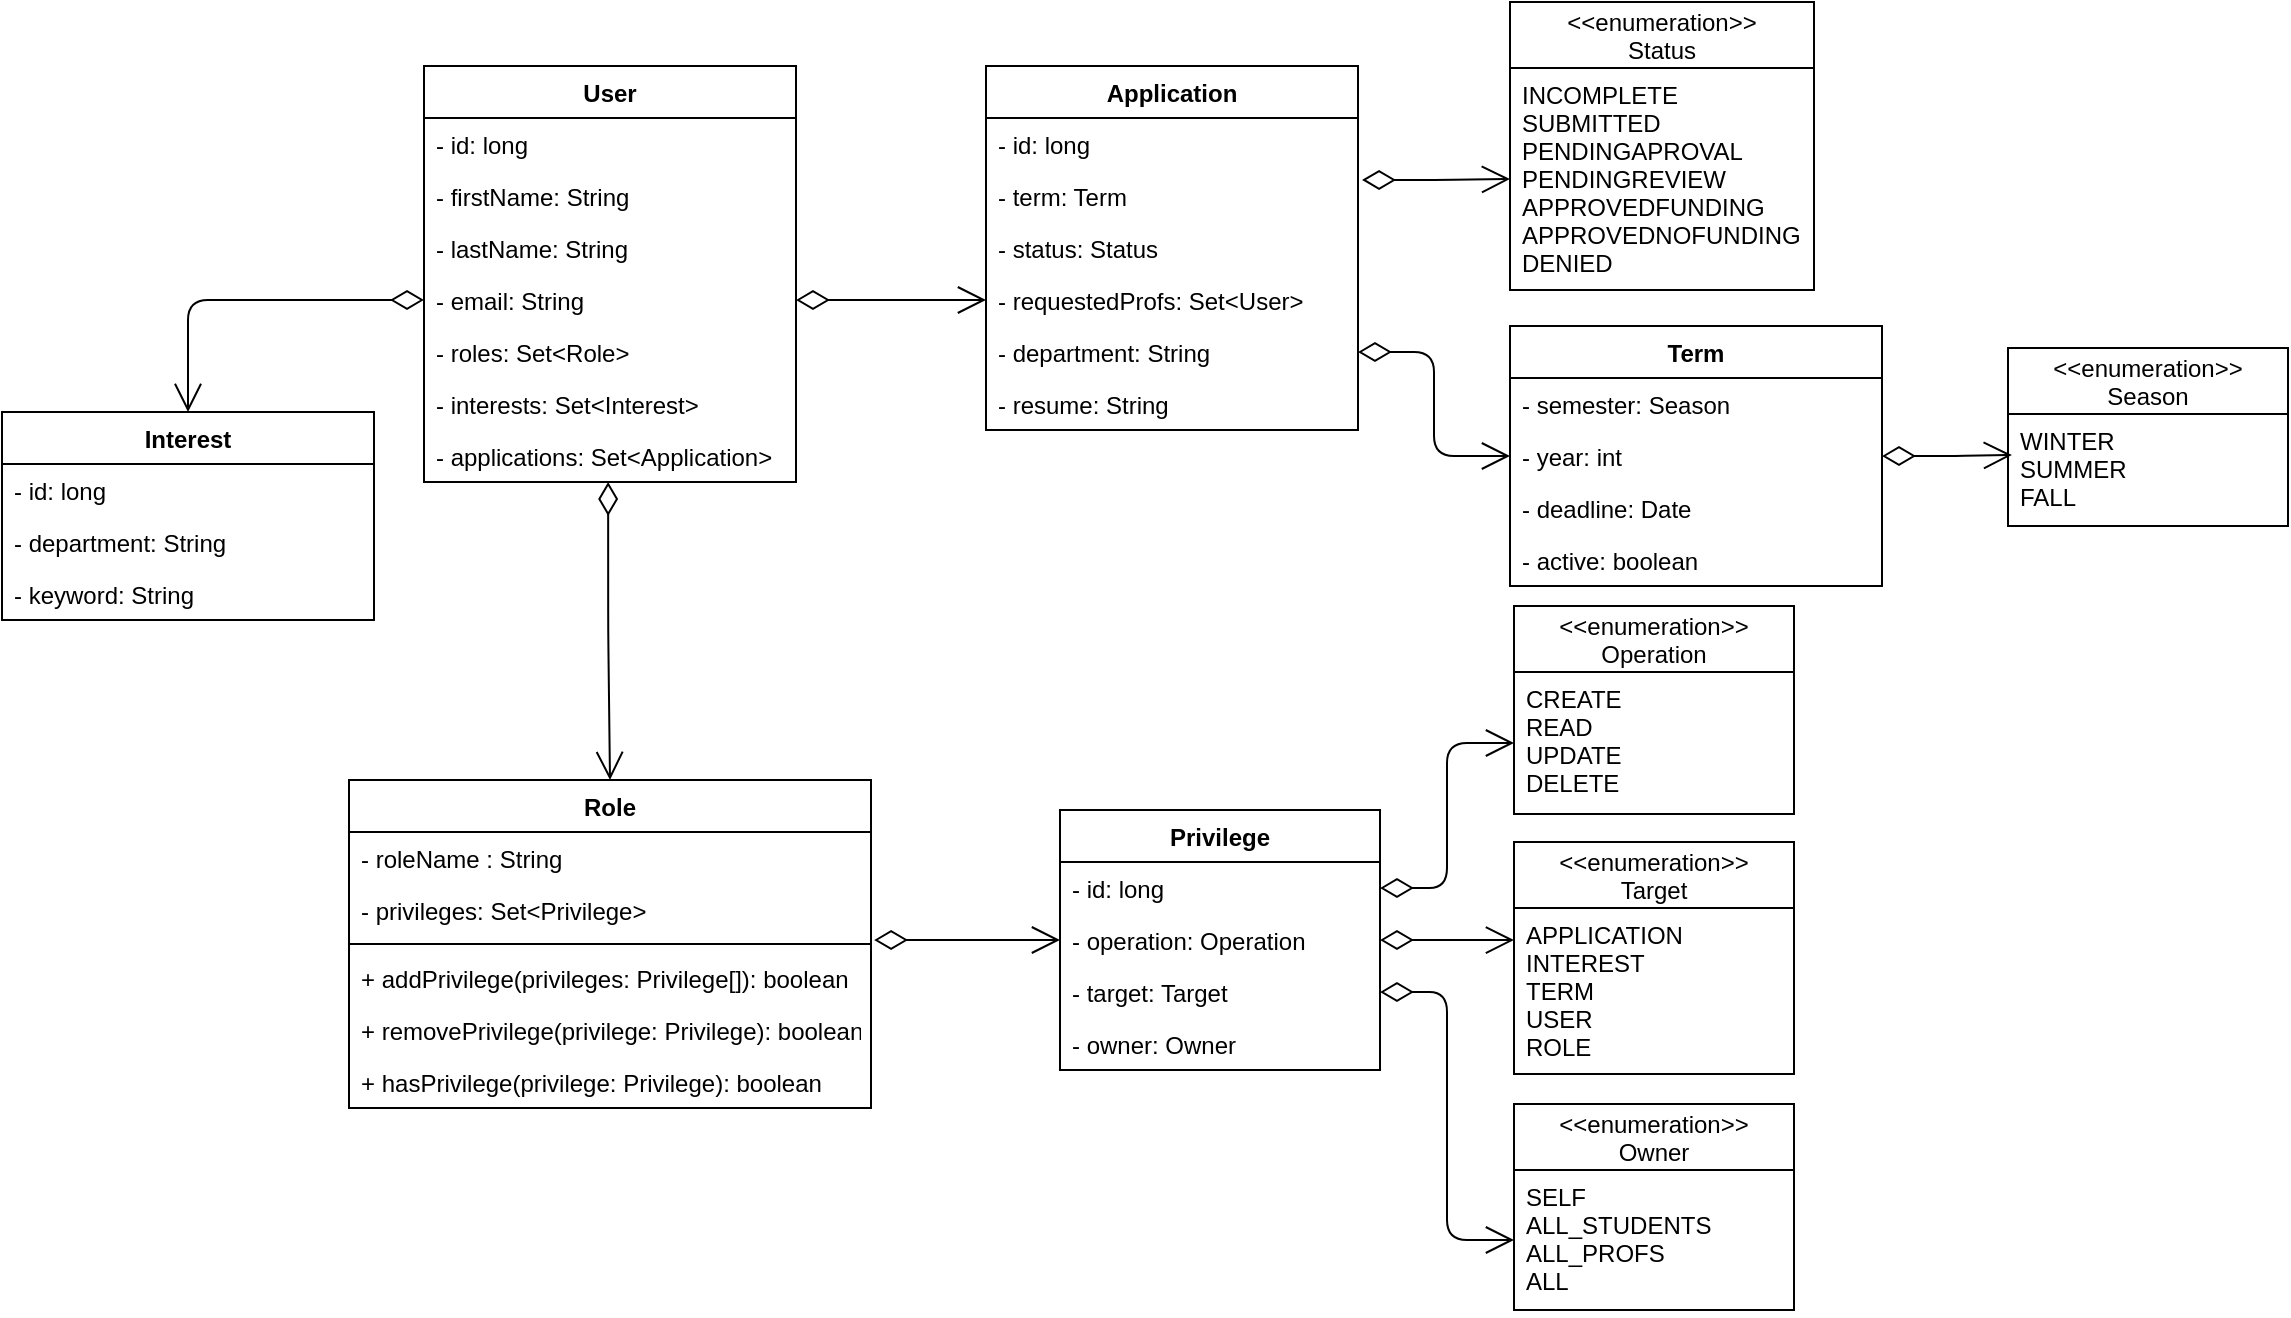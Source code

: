 <mxfile version="12.9.3" type="device" pages="2"><diagram id="MBpD_idgnaAEqLJyMRjQ" name="Class Diagram"><mxGraphModel dx="2096" dy="755" grid="0" gridSize="10" guides="1" tooltips="1" connect="1" arrows="1" fold="1" page="0" pageScale="1" pageWidth="850" pageHeight="1100" math="0" shadow="0"><root><mxCell id="0"/><mxCell id="1" parent="0"/><mxCell id="lL_iT5-xehMiv6dq4kNb-1" value="&lt;&lt;enumeration&gt;&gt;&#10;Operation" style="swimlane;fontStyle=0;childLayout=stackLayout;horizontal=1;startSize=33;fillColor=none;horizontalStack=0;resizeParent=1;resizeParentMax=0;resizeLast=0;collapsible=1;marginBottom=0;" parent="1" vertex="1"><mxGeometry x="188" y="337" width="140" height="104" as="geometry"/></mxCell><mxCell id="lL_iT5-xehMiv6dq4kNb-10" value="CREATE&#10;READ&#10;UPDATE&#10;DELETE" style="text;strokeColor=none;fillColor=none;align=left;verticalAlign=top;spacingLeft=4;spacingRight=4;overflow=hidden;rotatable=0;points=[[0,0.5],[1,0.5]];portConstraint=eastwest;" parent="lL_iT5-xehMiv6dq4kNb-1" vertex="1"><mxGeometry y="33" width="140" height="71" as="geometry"/></mxCell><mxCell id="lL_iT5-xehMiv6dq4kNb-6" value="Privilege" style="swimlane;fontStyle=1;align=center;verticalAlign=top;childLayout=stackLayout;horizontal=1;startSize=26;horizontalStack=0;resizeParent=1;resizeParentMax=0;resizeLast=0;collapsible=1;marginBottom=0;" parent="1" vertex="1"><mxGeometry x="-39" y="439" width="160" height="130" as="geometry"/></mxCell><mxCell id="lL_iT5-xehMiv6dq4kNb-2" value="- id: long" style="text;strokeColor=none;fillColor=none;align=left;verticalAlign=top;spacingLeft=4;spacingRight=4;overflow=hidden;rotatable=0;points=[[0,0.5],[1,0.5]];portConstraint=eastwest;" parent="lL_iT5-xehMiv6dq4kNb-6" vertex="1"><mxGeometry y="26" width="160" height="26" as="geometry"/></mxCell><mxCell id="lL_iT5-xehMiv6dq4kNb-3" value="- operation: Operation" style="text;strokeColor=none;fillColor=none;align=left;verticalAlign=top;spacingLeft=4;spacingRight=4;overflow=hidden;rotatable=0;points=[[0,0.5],[1,0.5]];portConstraint=eastwest;" parent="lL_iT5-xehMiv6dq4kNb-6" vertex="1"><mxGeometry y="52" width="160" height="26" as="geometry"/></mxCell><mxCell id="lL_iT5-xehMiv6dq4kNb-4" value="- target: Target" style="text;strokeColor=none;fillColor=none;align=left;verticalAlign=top;spacingLeft=4;spacingRight=4;overflow=hidden;rotatable=0;points=[[0,0.5],[1,0.5]];portConstraint=eastwest;" parent="lL_iT5-xehMiv6dq4kNb-6" vertex="1"><mxGeometry y="78" width="160" height="26" as="geometry"/></mxCell><mxCell id="lL_iT5-xehMiv6dq4kNb-5" value="- owner: Owner" style="text;strokeColor=none;fillColor=none;align=left;verticalAlign=top;spacingLeft=4;spacingRight=4;overflow=hidden;rotatable=0;points=[[0,0.5],[1,0.5]];portConstraint=eastwest;" parent="lL_iT5-xehMiv6dq4kNb-6" vertex="1"><mxGeometry y="104" width="160" height="26" as="geometry"/></mxCell><mxCell id="lL_iT5-xehMiv6dq4kNb-11" value="&lt;&lt;enumeration&gt;&gt;&#10;Target" style="swimlane;fontStyle=0;childLayout=stackLayout;horizontal=1;startSize=33;fillColor=none;horizontalStack=0;resizeParent=1;resizeParentMax=0;resizeLast=0;collapsible=1;marginBottom=0;" parent="1" vertex="1"><mxGeometry x="188" y="455" width="140" height="116" as="geometry"/></mxCell><mxCell id="lL_iT5-xehMiv6dq4kNb-12" value="APPLICATION&#10;INTEREST&#10;TERM&#10;USER&#10;ROLE" style="text;strokeColor=none;fillColor=none;align=left;verticalAlign=top;spacingLeft=4;spacingRight=4;overflow=hidden;rotatable=0;points=[[0,0.5],[1,0.5]];portConstraint=eastwest;" parent="lL_iT5-xehMiv6dq4kNb-11" vertex="1"><mxGeometry y="33" width="140" height="83" as="geometry"/></mxCell><mxCell id="lL_iT5-xehMiv6dq4kNb-13" value="&lt;&lt;enumeration&gt;&gt;&#10;Owner" style="swimlane;fontStyle=0;childLayout=stackLayout;horizontal=1;startSize=33;fillColor=none;horizontalStack=0;resizeParent=1;resizeParentMax=0;resizeLast=0;collapsible=1;marginBottom=0;" parent="1" vertex="1"><mxGeometry x="188" y="586" width="140" height="103" as="geometry"/></mxCell><mxCell id="lL_iT5-xehMiv6dq4kNb-14" value="SELF&#10;ALL_STUDENTS&#10;ALL_PROFS&#10;ALL" style="text;strokeColor=none;fillColor=none;align=left;verticalAlign=top;spacingLeft=4;spacingRight=4;overflow=hidden;rotatable=0;points=[[0,0.5],[1,0.5]];portConstraint=eastwest;" parent="lL_iT5-xehMiv6dq4kNb-13" vertex="1"><mxGeometry y="33" width="140" height="70" as="geometry"/></mxCell><mxCell id="lL_iT5-xehMiv6dq4kNb-16" value="Role" style="swimlane;fontStyle=1;align=center;verticalAlign=top;childLayout=stackLayout;horizontal=1;startSize=26;horizontalStack=0;resizeParent=1;resizeParentMax=0;resizeLast=0;collapsible=1;marginBottom=0;" parent="1" vertex="1"><mxGeometry x="-394.5" y="424" width="261" height="164" as="geometry"/></mxCell><mxCell id="lL_iT5-xehMiv6dq4kNb-17" value="- roleName : String" style="text;strokeColor=none;fillColor=none;align=left;verticalAlign=top;spacingLeft=4;spacingRight=4;overflow=hidden;rotatable=0;points=[[0,0.5],[1,0.5]];portConstraint=eastwest;" parent="lL_iT5-xehMiv6dq4kNb-16" vertex="1"><mxGeometry y="26" width="261" height="26" as="geometry"/></mxCell><mxCell id="lL_iT5-xehMiv6dq4kNb-18" value="- privileges: Set&lt;Privilege&gt;" style="text;strokeColor=none;fillColor=none;align=left;verticalAlign=top;spacingLeft=4;spacingRight=4;overflow=hidden;rotatable=0;points=[[0,0.5],[1,0.5]];portConstraint=eastwest;" parent="lL_iT5-xehMiv6dq4kNb-16" vertex="1"><mxGeometry y="52" width="261" height="26" as="geometry"/></mxCell><mxCell id="lL_iT5-xehMiv6dq4kNb-22" value="" style="line;strokeWidth=1;fillColor=none;align=left;verticalAlign=middle;spacingTop=-1;spacingLeft=3;spacingRight=3;rotatable=0;labelPosition=right;points=[];portConstraint=eastwest;" parent="lL_iT5-xehMiv6dq4kNb-16" vertex="1"><mxGeometry y="78" width="261" height="8" as="geometry"/></mxCell><mxCell id="lL_iT5-xehMiv6dq4kNb-23" value="+ addPrivilege(privileges: Privilege[]): boolean" style="text;strokeColor=none;fillColor=none;align=left;verticalAlign=top;spacingLeft=4;spacingRight=4;overflow=hidden;rotatable=0;points=[[0,0.5],[1,0.5]];portConstraint=eastwest;" parent="lL_iT5-xehMiv6dq4kNb-16" vertex="1"><mxGeometry y="86" width="261" height="26" as="geometry"/></mxCell><mxCell id="lL_iT5-xehMiv6dq4kNb-24" value="+ removePrivilege(privilege: Privilege): boolean" style="text;strokeColor=none;fillColor=none;align=left;verticalAlign=top;spacingLeft=4;spacingRight=4;overflow=hidden;rotatable=0;points=[[0,0.5],[1,0.5]];portConstraint=eastwest;" parent="lL_iT5-xehMiv6dq4kNb-16" vertex="1"><mxGeometry y="112" width="261" height="26" as="geometry"/></mxCell><mxCell id="lL_iT5-xehMiv6dq4kNb-25" value="+ hasPrivilege(privilege: Privilege): boolean" style="text;strokeColor=none;fillColor=none;align=left;verticalAlign=top;spacingLeft=4;spacingRight=4;overflow=hidden;rotatable=0;points=[[0,0.5],[1,0.5]];portConstraint=eastwest;" parent="lL_iT5-xehMiv6dq4kNb-16" vertex="1"><mxGeometry y="138" width="261" height="26" as="geometry"/></mxCell><mxCell id="lL_iT5-xehMiv6dq4kNb-43" value="Interest" style="swimlane;fontStyle=1;align=center;verticalAlign=top;childLayout=stackLayout;horizontal=1;startSize=26;horizontalStack=0;resizeParent=1;resizeParentMax=0;resizeLast=0;collapsible=1;marginBottom=0;" parent="1" vertex="1"><mxGeometry x="-568" y="240" width="186" height="104" as="geometry"/></mxCell><mxCell id="lL_iT5-xehMiv6dq4kNb-44" value="- id: long" style="text;strokeColor=none;fillColor=none;align=left;verticalAlign=top;spacingLeft=4;spacingRight=4;overflow=hidden;rotatable=0;points=[[0,0.5],[1,0.5]];portConstraint=eastwest;" parent="lL_iT5-xehMiv6dq4kNb-43" vertex="1"><mxGeometry y="26" width="186" height="26" as="geometry"/></mxCell><mxCell id="lL_iT5-xehMiv6dq4kNb-45" value="- department: String" style="text;strokeColor=none;fillColor=none;align=left;verticalAlign=top;spacingLeft=4;spacingRight=4;overflow=hidden;rotatable=0;points=[[0,0.5],[1,0.5]];portConstraint=eastwest;" parent="lL_iT5-xehMiv6dq4kNb-43" vertex="1"><mxGeometry y="52" width="186" height="26" as="geometry"/></mxCell><mxCell id="lL_iT5-xehMiv6dq4kNb-47" value="- keyword: String" style="text;strokeColor=none;fillColor=none;align=left;verticalAlign=top;spacingLeft=4;spacingRight=4;overflow=hidden;rotatable=0;points=[[0,0.5],[1,0.5]];portConstraint=eastwest;" parent="lL_iT5-xehMiv6dq4kNb-43" vertex="1"><mxGeometry y="78" width="186" height="26" as="geometry"/></mxCell><mxCell id="lL_iT5-xehMiv6dq4kNb-79" value="" style="endArrow=open;html=1;endSize=12;startArrow=diamondThin;startSize=14;startFill=0;edgeStyle=orthogonalEdgeStyle;align=left;verticalAlign=bottom;exitX=1;exitY=0.5;exitDx=0;exitDy=0;entryX=0;entryY=0.5;entryDx=0;entryDy=0;" parent="1" source="lL_iT5-xehMiv6dq4kNb-73" target="lL_iT5-xehMiv6dq4kNb-55" edge="1"><mxGeometry x="-1" y="3" relative="1" as="geometry"><mxPoint x="110" y="236" as="sourcePoint"/><mxPoint x="490" y="1" as="targetPoint"/></mxGeometry></mxCell><mxCell id="lL_iT5-xehMiv6dq4kNb-80" value="" style="endArrow=open;html=1;endSize=12;startArrow=diamondThin;startSize=14;startFill=0;edgeStyle=orthogonalEdgeStyle;align=left;verticalAlign=bottom;exitX=0;exitY=0.5;exitDx=0;exitDy=0;entryX=0.5;entryY=0;entryDx=0;entryDy=0;" parent="1" source="lL_iT5-xehMiv6dq4kNb-38" target="lL_iT5-xehMiv6dq4kNb-43" edge="1"><mxGeometry x="-1" y="3" relative="1" as="geometry"><mxPoint x="-199.0" y="348.0" as="sourcePoint"/><mxPoint x="-115" y="348.0" as="targetPoint"/></mxGeometry></mxCell><mxCell id="lL_iT5-xehMiv6dq4kNb-81" value="" style="endArrow=open;html=1;endSize=12;startArrow=diamondThin;startSize=14;startFill=0;edgeStyle=orthogonalEdgeStyle;align=left;verticalAlign=bottom;exitX=0.495;exitY=1;exitDx=0;exitDy=0;entryX=0.5;entryY=0;entryDx=0;entryDy=0;exitPerimeter=0;" parent="1" source="lL_iT5-xehMiv6dq4kNb-42" target="lL_iT5-xehMiv6dq4kNb-16" edge="1"><mxGeometry x="-1" y="3" relative="1" as="geometry"><mxPoint x="-346" y="194" as="sourcePoint"/><mxPoint x="-465" y="250" as="targetPoint"/></mxGeometry></mxCell><mxCell id="lL_iT5-xehMiv6dq4kNb-82" value="" style="endArrow=open;html=1;endSize=12;startArrow=diamondThin;startSize=14;startFill=0;edgeStyle=orthogonalEdgeStyle;align=left;verticalAlign=bottom;entryX=0;entryY=0.5;entryDx=0;entryDy=0;exitX=1;exitY=0.5;exitDx=0;exitDy=0;" parent="1" source="lL_iT5-xehMiv6dq4kNb-38" target="lL_iT5-xehMiv6dq4kNb-69" edge="1"><mxGeometry x="-1" y="3" relative="1" as="geometry"><mxPoint x="-154" y="202" as="sourcePoint"/><mxPoint x="-254" y="434" as="targetPoint"/></mxGeometry></mxCell><mxCell id="lL_iT5-xehMiv6dq4kNb-83" value="" style="endArrow=open;html=1;endSize=12;startArrow=diamondThin;startSize=14;startFill=0;edgeStyle=orthogonalEdgeStyle;align=left;verticalAlign=bottom;entryX=0;entryY=0.5;entryDx=0;entryDy=0;exitX=1.006;exitY=1.077;exitDx=0;exitDy=0;exitPerimeter=0;" parent="1" source="lL_iT5-xehMiv6dq4kNb-18" target="lL_iT5-xehMiv6dq4kNb-3" edge="1"><mxGeometry x="-1" y="3" relative="1" as="geometry"><mxPoint x="-101" y="455" as="sourcePoint"/><mxPoint x="-66" y="194" as="targetPoint"/></mxGeometry></mxCell><mxCell id="lL_iT5-xehMiv6dq4kNb-84" value="" style="endArrow=open;html=1;endSize=12;startArrow=diamondThin;startSize=14;startFill=0;edgeStyle=orthogonalEdgeStyle;align=left;verticalAlign=bottom;entryX=0;entryY=0.5;entryDx=0;entryDy=0;exitX=1;exitY=0.5;exitDx=0;exitDy=0;" parent="1" source="lL_iT5-xehMiv6dq4kNb-2" target="lL_iT5-xehMiv6dq4kNb-10" edge="1"><mxGeometry x="-1" y="3" relative="1" as="geometry"><mxPoint x="-121.934" y="514.002" as="sourcePoint"/><mxPoint x="-29" y="514" as="targetPoint"/></mxGeometry></mxCell><mxCell id="lL_iT5-xehMiv6dq4kNb-85" value="" style="endArrow=open;html=1;endSize=12;startArrow=diamondThin;startSize=14;startFill=0;edgeStyle=orthogonalEdgeStyle;align=left;verticalAlign=bottom;exitX=1;exitY=0.5;exitDx=0;exitDy=0;entryX=0;entryY=0.193;entryDx=0;entryDy=0;entryPerimeter=0;" parent="1" source="lL_iT5-xehMiv6dq4kNb-3" target="lL_iT5-xehMiv6dq4kNb-12" edge="1"><mxGeometry x="-1" y="3" relative="1" as="geometry"><mxPoint x="131" y="514" as="sourcePoint"/><mxPoint x="169" y="530" as="targetPoint"/></mxGeometry></mxCell><mxCell id="lL_iT5-xehMiv6dq4kNb-86" value="" style="endArrow=open;html=1;endSize=12;startArrow=diamondThin;startSize=14;startFill=0;edgeStyle=orthogonalEdgeStyle;align=left;verticalAlign=bottom;entryX=0;entryY=0.5;entryDx=0;entryDy=0;exitX=1;exitY=0.5;exitDx=0;exitDy=0;" parent="1" source="lL_iT5-xehMiv6dq4kNb-4" target="lL_iT5-xehMiv6dq4kNb-14" edge="1"><mxGeometry x="-1" y="3" relative="1" as="geometry"><mxPoint x="141" y="524" as="sourcePoint"/><mxPoint x="208" y="425.5" as="targetPoint"/></mxGeometry></mxCell><mxCell id="lL_iT5-xehMiv6dq4kNb-53" value="Term" style="swimlane;fontStyle=1;align=center;verticalAlign=top;childLayout=stackLayout;horizontal=1;startSize=26;horizontalStack=0;resizeParent=1;resizeParentMax=0;resizeLast=0;collapsible=1;marginBottom=0;" parent="1" vertex="1"><mxGeometry x="186" y="197" width="186" height="130" as="geometry"/></mxCell><mxCell id="lL_iT5-xehMiv6dq4kNb-54" value="- semester: Season" style="text;strokeColor=none;fillColor=none;align=left;verticalAlign=top;spacingLeft=4;spacingRight=4;overflow=hidden;rotatable=0;points=[[0,0.5],[1,0.5]];portConstraint=eastwest;" parent="lL_iT5-xehMiv6dq4kNb-53" vertex="1"><mxGeometry y="26" width="186" height="26" as="geometry"/></mxCell><mxCell id="lL_iT5-xehMiv6dq4kNb-55" value="- year: int" style="text;strokeColor=none;fillColor=none;align=left;verticalAlign=top;spacingLeft=4;spacingRight=4;overflow=hidden;rotatable=0;points=[[0,0.5],[1,0.5]];portConstraint=eastwest;" parent="lL_iT5-xehMiv6dq4kNb-53" vertex="1"><mxGeometry y="52" width="186" height="26" as="geometry"/></mxCell><mxCell id="lL_iT5-xehMiv6dq4kNb-56" value="- deadline: Date" style="text;strokeColor=none;fillColor=none;align=left;verticalAlign=top;spacingLeft=4;spacingRight=4;overflow=hidden;rotatable=0;points=[[0,0.5],[1,0.5]];portConstraint=eastwest;" parent="lL_iT5-xehMiv6dq4kNb-53" vertex="1"><mxGeometry y="78" width="186" height="26" as="geometry"/></mxCell><mxCell id="lL_iT5-xehMiv6dq4kNb-57" value="- active: boolean" style="text;strokeColor=none;fillColor=none;align=left;verticalAlign=top;spacingLeft=4;spacingRight=4;overflow=hidden;rotatable=0;points=[[0,0.5],[1,0.5]];portConstraint=eastwest;" parent="lL_iT5-xehMiv6dq4kNb-53" vertex="1"><mxGeometry y="104" width="186" height="26" as="geometry"/></mxCell><mxCell id="WhlAgWvxd6s_PhgxmnNe-3" value="" style="endArrow=open;html=1;endSize=12;startArrow=diamondThin;startSize=14;startFill=0;edgeStyle=orthogonalEdgeStyle;align=left;verticalAlign=bottom;exitX=1;exitY=0.5;exitDx=0;exitDy=0;entryX=0.014;entryY=0.366;entryDx=0;entryDy=0;entryPerimeter=0;" parent="1" source="lL_iT5-xehMiv6dq4kNb-55" target="WhlAgWvxd6s_PhgxmnNe-2" edge="1"><mxGeometry x="-1" y="3" relative="1" as="geometry"><mxPoint x="120" y="272" as="sourcePoint"/><mxPoint x="196" y="272" as="targetPoint"/></mxGeometry></mxCell><mxCell id="WhlAgWvxd6s_PhgxmnNe-1" value="&lt;&lt;enumeration&gt;&gt;&#10;Season" style="swimlane;fontStyle=0;childLayout=stackLayout;horizontal=1;startSize=33;fillColor=none;horizontalStack=0;resizeParent=1;resizeParentMax=0;resizeLast=0;collapsible=1;marginBottom=0;" parent="1" vertex="1"><mxGeometry x="435" y="208" width="140" height="89" as="geometry"/></mxCell><mxCell id="WhlAgWvxd6s_PhgxmnNe-2" value="WINTER&#10;SUMMER&#10;FALL" style="text;strokeColor=none;fillColor=none;align=left;verticalAlign=top;spacingLeft=4;spacingRight=4;overflow=hidden;rotatable=0;points=[[0,0.5],[1,0.5]];portConstraint=eastwest;" parent="WhlAgWvxd6s_PhgxmnNe-1" vertex="1"><mxGeometry y="33" width="140" height="56" as="geometry"/></mxCell><mxCell id="WhlAgWvxd6s_PhgxmnNe-6" value="" style="endArrow=open;html=1;endSize=12;startArrow=diamondThin;startSize=14;startFill=0;edgeStyle=orthogonalEdgeStyle;align=left;verticalAlign=bottom;exitX=1.011;exitY=0.192;exitDx=0;exitDy=0;entryX=0;entryY=0.5;entryDx=0;entryDy=0;exitPerimeter=0;" parent="1" source="lL_iT5-xehMiv6dq4kNb-67" target="WhlAgWvxd6s_PhgxmnNe-5" edge="1"><mxGeometry x="-1" y="3" relative="1" as="geometry"><mxPoint x="382" y="272" as="sourcePoint"/><mxPoint x="446.96" y="271.496" as="targetPoint"/></mxGeometry></mxCell><mxCell id="WhlAgWvxd6s_PhgxmnNe-4" value="&lt;&lt;enumeration&gt;&gt;&#10;Status" style="swimlane;fontStyle=0;childLayout=stackLayout;horizontal=1;startSize=33;fillColor=none;horizontalStack=0;resizeParent=1;resizeParentMax=0;resizeLast=0;collapsible=1;marginBottom=0;" parent="1" vertex="1"><mxGeometry x="186" y="35" width="152" height="144" as="geometry"/></mxCell><mxCell id="WhlAgWvxd6s_PhgxmnNe-5" value="INCOMPLETE&#10;SUBMITTED&#10;PENDINGAPROVAL&#10;PENDINGREVIEW&#10;APPROVEDFUNDING&#10;APPROVEDNOFUNDING&#10;DENIED" style="text;strokeColor=none;fillColor=none;align=left;verticalAlign=top;spacingLeft=4;spacingRight=4;overflow=hidden;rotatable=0;points=[[0,0.5],[1,0.5]];portConstraint=eastwest;" parent="WhlAgWvxd6s_PhgxmnNe-4" vertex="1"><mxGeometry y="33" width="152" height="111" as="geometry"/></mxCell><mxCell id="lL_iT5-xehMiv6dq4kNb-63" value="Application" style="swimlane;fontStyle=1;align=center;verticalAlign=top;childLayout=stackLayout;horizontal=1;startSize=26;horizontalStack=0;resizeParent=1;resizeParentMax=0;resizeLast=0;collapsible=1;marginBottom=0;" parent="1" vertex="1"><mxGeometry x="-76" y="67" width="186" height="182" as="geometry"/></mxCell><mxCell id="lL_iT5-xehMiv6dq4kNb-64" value="- id: long" style="text;strokeColor=none;fillColor=none;align=left;verticalAlign=top;spacingLeft=4;spacingRight=4;overflow=hidden;rotatable=0;points=[[0,0.5],[1,0.5]];portConstraint=eastwest;" parent="lL_iT5-xehMiv6dq4kNb-63" vertex="1"><mxGeometry y="26" width="186" height="26" as="geometry"/></mxCell><mxCell id="lL_iT5-xehMiv6dq4kNb-67" value="- term: Term" style="text;strokeColor=none;fillColor=none;align=left;verticalAlign=top;spacingLeft=4;spacingRight=4;overflow=hidden;rotatable=0;points=[[0,0.5],[1,0.5]];portConstraint=eastwest;" parent="lL_iT5-xehMiv6dq4kNb-63" vertex="1"><mxGeometry y="52" width="186" height="26" as="geometry"/></mxCell><mxCell id="lL_iT5-xehMiv6dq4kNb-68" value="- status: Status" style="text;strokeColor=none;fillColor=none;align=left;verticalAlign=top;spacingLeft=4;spacingRight=4;overflow=hidden;rotatable=0;points=[[0,0.5],[1,0.5]];portConstraint=eastwest;" parent="lL_iT5-xehMiv6dq4kNb-63" vertex="1"><mxGeometry y="78" width="186" height="26" as="geometry"/></mxCell><mxCell id="lL_iT5-xehMiv6dq4kNb-69" value="- requestedProfs: Set&lt;User&gt;" style="text;strokeColor=none;fillColor=none;align=left;verticalAlign=top;spacingLeft=4;spacingRight=4;overflow=hidden;rotatable=0;points=[[0,0.5],[1,0.5]];portConstraint=eastwest;" parent="lL_iT5-xehMiv6dq4kNb-63" vertex="1"><mxGeometry y="104" width="186" height="26" as="geometry"/></mxCell><mxCell id="lL_iT5-xehMiv6dq4kNb-73" value="- department: String" style="text;strokeColor=none;fillColor=none;align=left;verticalAlign=top;spacingLeft=4;spacingRight=4;overflow=hidden;rotatable=0;points=[[0,0.5],[1,0.5]];portConstraint=eastwest;" parent="lL_iT5-xehMiv6dq4kNb-63" vertex="1"><mxGeometry y="130" width="186" height="26" as="geometry"/></mxCell><mxCell id="lL_iT5-xehMiv6dq4kNb-70" value="- resume: String" style="text;strokeColor=none;fillColor=none;align=left;verticalAlign=top;spacingLeft=4;spacingRight=4;overflow=hidden;rotatable=0;points=[[0,0.5],[1,0.5]];portConstraint=eastwest;" parent="lL_iT5-xehMiv6dq4kNb-63" vertex="1"><mxGeometry y="156" width="186" height="26" as="geometry"/></mxCell><mxCell id="lL_iT5-xehMiv6dq4kNb-33" value="User" style="swimlane;fontStyle=1;align=center;verticalAlign=top;childLayout=stackLayout;horizontal=1;startSize=26;horizontalStack=0;resizeParent=1;resizeParentMax=0;resizeLast=0;collapsible=1;marginBottom=0;" parent="1" vertex="1"><mxGeometry x="-357" y="67" width="186" height="208" as="geometry"/></mxCell><mxCell id="lL_iT5-xehMiv6dq4kNb-34" value="- id: long" style="text;strokeColor=none;fillColor=none;align=left;verticalAlign=top;spacingLeft=4;spacingRight=4;overflow=hidden;rotatable=0;points=[[0,0.5],[1,0.5]];portConstraint=eastwest;" parent="lL_iT5-xehMiv6dq4kNb-33" vertex="1"><mxGeometry y="26" width="186" height="26" as="geometry"/></mxCell><mxCell id="lL_iT5-xehMiv6dq4kNb-35" value="- firstName: String" style="text;strokeColor=none;fillColor=none;align=left;verticalAlign=top;spacingLeft=4;spacingRight=4;overflow=hidden;rotatable=0;points=[[0,0.5],[1,0.5]];portConstraint=eastwest;" parent="lL_iT5-xehMiv6dq4kNb-33" vertex="1"><mxGeometry y="52" width="186" height="26" as="geometry"/></mxCell><mxCell id="lL_iT5-xehMiv6dq4kNb-37" value="- lastName: String" style="text;strokeColor=none;fillColor=none;align=left;verticalAlign=top;spacingLeft=4;spacingRight=4;overflow=hidden;rotatable=0;points=[[0,0.5],[1,0.5]];portConstraint=eastwest;" parent="lL_iT5-xehMiv6dq4kNb-33" vertex="1"><mxGeometry y="78" width="186" height="26" as="geometry"/></mxCell><mxCell id="lL_iT5-xehMiv6dq4kNb-38" value="- email: String" style="text;strokeColor=none;fillColor=none;align=left;verticalAlign=top;spacingLeft=4;spacingRight=4;overflow=hidden;rotatable=0;points=[[0,0.5],[1,0.5]];portConstraint=eastwest;" parent="lL_iT5-xehMiv6dq4kNb-33" vertex="1"><mxGeometry y="104" width="186" height="26" as="geometry"/></mxCell><mxCell id="lL_iT5-xehMiv6dq4kNb-40" value="- roles: Set&lt;Role&gt;" style="text;strokeColor=none;fillColor=none;align=left;verticalAlign=top;spacingLeft=4;spacingRight=4;overflow=hidden;rotatable=0;points=[[0,0.5],[1,0.5]];portConstraint=eastwest;" parent="lL_iT5-xehMiv6dq4kNb-33" vertex="1"><mxGeometry y="130" width="186" height="26" as="geometry"/></mxCell><mxCell id="lL_iT5-xehMiv6dq4kNb-41" value="- interests: Set&lt;Interest&gt;" style="text;strokeColor=none;fillColor=none;align=left;verticalAlign=top;spacingLeft=4;spacingRight=4;overflow=hidden;rotatable=0;points=[[0,0.5],[1,0.5]];portConstraint=eastwest;" parent="lL_iT5-xehMiv6dq4kNb-33" vertex="1"><mxGeometry y="156" width="186" height="26" as="geometry"/></mxCell><mxCell id="lL_iT5-xehMiv6dq4kNb-42" value="- applications: Set&lt;Application&gt;" style="text;strokeColor=none;fillColor=none;align=left;verticalAlign=top;spacingLeft=4;spacingRight=4;overflow=hidden;rotatable=0;points=[[0,0.5],[1,0.5]];portConstraint=eastwest;" parent="lL_iT5-xehMiv6dq4kNb-33" vertex="1"><mxGeometry y="182" width="186" height="26" as="geometry"/></mxCell></root></mxGraphModel></diagram><diagram id="4LacZ7V8GqAb0NBfeKCr" name="Database Diagram"><mxGraphModel dx="1902" dy="242" grid="0" gridSize="10" guides="1" tooltips="1" connect="1" arrows="1" fold="1" page="0" pageScale="1" pageWidth="850" pageHeight="1100" math="0" shadow="0"><root><mxCell id="yQ0jH0-yR0hb2Aqcbnas-0"/><mxCell id="yQ0jH0-yR0hb2Aqcbnas-1" parent="yQ0jH0-yR0hb2Aqcbnas-0"/><mxCell id="NHIUHde2Fo1I6R-IO-gW-114" value="" style="endArrow=none;html=1;rounded=0;entryX=0;entryY=0.5;entryDx=0;entryDy=0;exitX=1;exitY=0.5;exitDx=0;exitDy=0;" parent="yQ0jH0-yR0hb2Aqcbnas-1" source="NHIUHde2Fo1I6R-IO-gW-106" target="NHIUHde2Fo1I6R-IO-gW-62" edge="1"><mxGeometry relative="1" as="geometry"><mxPoint x="-57" y="1148" as="sourcePoint"/><mxPoint x="103" y="1148" as="targetPoint"/></mxGeometry></mxCell><mxCell id="NHIUHde2Fo1I6R-IO-gW-115" value="" style="endArrow=none;html=1;rounded=0;exitX=1;exitY=0.5;exitDx=0;exitDy=0;entryX=0;entryY=0.5;entryDx=0;entryDy=0;" parent="yQ0jH0-yR0hb2Aqcbnas-1" source="NHIUHde2Fo1I6R-IO-gW-97" target="NHIUHde2Fo1I6R-IO-gW-108" edge="1"><mxGeometry relative="1" as="geometry"><mxPoint x="-77" y="1108" as="sourcePoint"/><mxPoint x="83" y="1108" as="targetPoint"/></mxGeometry></mxCell><mxCell id="NHIUHde2Fo1I6R-IO-gW-120" value="Interests" style="swimlane;fontStyle=0;childLayout=stackLayout;horizontal=1;startSize=26;fillColor=#e0e0e0;horizontalStack=0;resizeParent=1;resizeParentMax=0;resizeLast=0;collapsible=1;marginBottom=0;swimlaneFillColor=#ffffff;align=center;fontSize=14;" parent="yQ0jH0-yR0hb2Aqcbnas-1" vertex="1"><mxGeometry x="-490" y="685" width="160" height="108" as="geometry"/></mxCell><mxCell id="NHIUHde2Fo1I6R-IO-gW-121" value="id" style="shape=partialRectangle;top=0;left=0;right=0;bottom=1;align=left;verticalAlign=middle;fillColor=none;spacingLeft=34;spacingRight=4;overflow=hidden;rotatable=0;points=[[0,0.5],[1,0.5]];portConstraint=eastwest;dropTarget=0;fontStyle=5;fontSize=12;" parent="NHIUHde2Fo1I6R-IO-gW-120" vertex="1"><mxGeometry y="26" width="160" height="30" as="geometry"/></mxCell><mxCell id="NHIUHde2Fo1I6R-IO-gW-122" value="PK" style="shape=partialRectangle;top=0;left=0;bottom=0;fillColor=none;align=left;verticalAlign=middle;spacingLeft=4;spacingRight=4;overflow=hidden;rotatable=0;points=[];portConstraint=eastwest;part=1;fontSize=12;" parent="NHIUHde2Fo1I6R-IO-gW-121" vertex="1" connectable="0"><mxGeometry width="30" height="30" as="geometry"/></mxCell><mxCell id="NHIUHde2Fo1I6R-IO-gW-123" value="department" style="shape=partialRectangle;top=0;left=0;right=0;bottom=1;align=left;verticalAlign=top;fillColor=none;spacingLeft=34;spacingRight=4;overflow=hidden;rotatable=0;points=[[0,0.5],[1,0.5]];portConstraint=eastwest;dropTarget=0;fontSize=12;" parent="NHIUHde2Fo1I6R-IO-gW-120" vertex="1"><mxGeometry y="56" width="160" height="26" as="geometry"/></mxCell><mxCell id="NHIUHde2Fo1I6R-IO-gW-124" value="" style="shape=partialRectangle;top=0;left=0;bottom=0;fillColor=none;align=left;verticalAlign=top;spacingLeft=4;spacingRight=4;overflow=hidden;rotatable=0;points=[];portConstraint=eastwest;part=1;fontSize=12;" parent="NHIUHde2Fo1I6R-IO-gW-123" vertex="1" connectable="0"><mxGeometry width="30" height="26" as="geometry"/></mxCell><mxCell id="NHIUHde2Fo1I6R-IO-gW-125" value="keyword" style="shape=partialRectangle;top=0;left=0;right=0;bottom=1;align=left;verticalAlign=top;fillColor=none;spacingLeft=34;spacingRight=4;overflow=hidden;rotatable=0;points=[[0,0.5],[1,0.5]];portConstraint=eastwest;dropTarget=0;fontSize=12;" parent="NHIUHde2Fo1I6R-IO-gW-120" vertex="1"><mxGeometry y="82" width="160" height="26" as="geometry"/></mxCell><mxCell id="NHIUHde2Fo1I6R-IO-gW-126" value="" style="shape=partialRectangle;top=0;left=0;bottom=0;fillColor=none;align=left;verticalAlign=top;spacingLeft=4;spacingRight=4;overflow=hidden;rotatable=0;points=[];portConstraint=eastwest;part=1;fontSize=12;" parent="NHIUHde2Fo1I6R-IO-gW-125" vertex="1" connectable="0"><mxGeometry width="30" height="26" as="geometry"/></mxCell><mxCell id="NHIUHde2Fo1I6R-IO-gW-140" value="Users" style="swimlane;fontStyle=0;childLayout=stackLayout;horizontal=1;startSize=26;fillColor=#e0e0e0;horizontalStack=0;resizeParent=1;resizeParentMax=0;resizeLast=0;collapsible=1;marginBottom=0;swimlaneFillColor=#ffffff;align=center;fontSize=14;" parent="yQ0jH0-yR0hb2Aqcbnas-1" vertex="1"><mxGeometry x="-124" y="655" width="160" height="186" as="geometry"/></mxCell><mxCell id="NHIUHde2Fo1I6R-IO-gW-141" value="id" style="shape=partialRectangle;top=0;left=0;right=0;bottom=1;align=left;verticalAlign=middle;fillColor=none;spacingLeft=34;spacingRight=4;overflow=hidden;rotatable=0;points=[[0,0.5],[1,0.5]];portConstraint=eastwest;dropTarget=0;fontStyle=5;fontSize=12;" parent="NHIUHde2Fo1I6R-IO-gW-140" vertex="1"><mxGeometry y="26" width="160" height="30" as="geometry"/></mxCell><mxCell id="NHIUHde2Fo1I6R-IO-gW-142" value="PK" style="shape=partialRectangle;top=0;left=0;bottom=0;fillColor=none;align=left;verticalAlign=middle;spacingLeft=4;spacingRight=4;overflow=hidden;rotatable=0;points=[];portConstraint=eastwest;part=1;fontSize=12;" parent="NHIUHde2Fo1I6R-IO-gW-141" vertex="1" connectable="0"><mxGeometry width="30" height="30" as="geometry"/></mxCell><mxCell id="NHIUHde2Fo1I6R-IO-gW-143" value="firstName" style="shape=partialRectangle;top=0;left=0;right=0;bottom=1;align=left;verticalAlign=top;fillColor=none;spacingLeft=34;spacingRight=4;overflow=hidden;rotatable=0;points=[[0,0.5],[1,0.5]];portConstraint=eastwest;dropTarget=0;fontSize=12;" parent="NHIUHde2Fo1I6R-IO-gW-140" vertex="1"><mxGeometry y="56" width="160" height="26" as="geometry"/></mxCell><mxCell id="NHIUHde2Fo1I6R-IO-gW-144" value="" style="shape=partialRectangle;top=0;left=0;bottom=0;fillColor=none;align=left;verticalAlign=top;spacingLeft=4;spacingRight=4;overflow=hidden;rotatable=0;points=[];portConstraint=eastwest;part=1;fontSize=12;" parent="NHIUHde2Fo1I6R-IO-gW-143" vertex="1" connectable="0"><mxGeometry width="30" height="26" as="geometry"/></mxCell><mxCell id="NHIUHde2Fo1I6R-IO-gW-149" value="middleNames" style="shape=partialRectangle;top=0;left=0;right=0;bottom=1;align=left;verticalAlign=top;fillColor=none;spacingLeft=34;spacingRight=4;overflow=hidden;rotatable=0;points=[[0,0.5],[1,0.5]];portConstraint=eastwest;dropTarget=0;fontSize=12;" parent="NHIUHde2Fo1I6R-IO-gW-140" vertex="1"><mxGeometry y="82" width="160" height="26" as="geometry"/></mxCell><mxCell id="NHIUHde2Fo1I6R-IO-gW-150" value="" style="shape=partialRectangle;top=0;left=0;bottom=0;fillColor=none;align=left;verticalAlign=top;spacingLeft=4;spacingRight=4;overflow=hidden;rotatable=0;points=[];portConstraint=eastwest;part=1;fontSize=12;" parent="NHIUHde2Fo1I6R-IO-gW-149" vertex="1" connectable="0"><mxGeometry width="30" height="26" as="geometry"/></mxCell><mxCell id="NHIUHde2Fo1I6R-IO-gW-153" value="lastName" style="shape=partialRectangle;top=0;left=0;right=0;bottom=1;align=left;verticalAlign=top;fillColor=none;spacingLeft=34;spacingRight=4;overflow=hidden;rotatable=0;points=[[0,0.5],[1,0.5]];portConstraint=eastwest;dropTarget=0;fontSize=12;" parent="NHIUHde2Fo1I6R-IO-gW-140" vertex="1"><mxGeometry y="108" width="160" height="26" as="geometry"/></mxCell><mxCell id="NHIUHde2Fo1I6R-IO-gW-154" value="" style="shape=partialRectangle;top=0;left=0;bottom=0;fillColor=none;align=left;verticalAlign=top;spacingLeft=4;spacingRight=4;overflow=hidden;rotatable=0;points=[];portConstraint=eastwest;part=1;fontSize=12;" parent="NHIUHde2Fo1I6R-IO-gW-153" vertex="1" connectable="0"><mxGeometry width="30" height="26" as="geometry"/></mxCell><mxCell id="NHIUHde2Fo1I6R-IO-gW-157" value="email" style="shape=partialRectangle;top=0;left=0;right=0;bottom=1;align=left;verticalAlign=top;fillColor=none;spacingLeft=34;spacingRight=4;overflow=hidden;rotatable=0;points=[[0,0.5],[1,0.5]];portConstraint=eastwest;dropTarget=0;fontSize=12;" parent="NHIUHde2Fo1I6R-IO-gW-140" vertex="1"><mxGeometry y="134" width="160" height="26" as="geometry"/></mxCell><mxCell id="NHIUHde2Fo1I6R-IO-gW-158" value="" style="shape=partialRectangle;top=0;left=0;bottom=0;fillColor=none;align=left;verticalAlign=top;spacingLeft=4;spacingRight=4;overflow=hidden;rotatable=0;points=[];portConstraint=eastwest;part=1;fontSize=12;" parent="NHIUHde2Fo1I6R-IO-gW-157" vertex="1" connectable="0"><mxGeometry width="30" height="26" as="geometry"/></mxCell><mxCell id="NHIUHde2Fo1I6R-IO-gW-151" value="role_role_name" style="shape=partialRectangle;top=0;left=0;right=0;bottom=1;align=left;verticalAlign=top;fillColor=none;spacingLeft=34;spacingRight=4;overflow=hidden;rotatable=0;points=[[0,0.5],[1,0.5]];portConstraint=eastwest;dropTarget=0;fontSize=12;" parent="NHIUHde2Fo1I6R-IO-gW-140" vertex="1"><mxGeometry y="160" width="160" height="26" as="geometry"/></mxCell><mxCell id="NHIUHde2Fo1I6R-IO-gW-152" value="" style="shape=partialRectangle;top=0;left=0;bottom=0;fillColor=none;align=left;verticalAlign=top;spacingLeft=4;spacingRight=4;overflow=hidden;rotatable=0;points=[];portConstraint=eastwest;part=1;fontSize=12;" parent="NHIUHde2Fo1I6R-IO-gW-151" vertex="1" connectable="0"><mxGeometry width="30" height="26" as="geometry"/></mxCell><mxCell id="NHIUHde2Fo1I6R-IO-gW-178" value="" style="endArrow=none;html=1;rounded=0;exitX=1;exitY=0.5;exitDx=0;exitDy=0;entryX=0;entryY=0.5;entryDx=0;entryDy=0;" parent="yQ0jH0-yR0hb2Aqcbnas-1" source="NHIUHde2Fo1I6R-IO-gW-164" target="zQlf-jUB2ewdz7WW1sUS-9" edge="1"><mxGeometry relative="1" as="geometry"><mxPoint x="566" y="911" as="sourcePoint"/><mxPoint x="243" y="773" as="targetPoint"/></mxGeometry></mxCell><mxCell id="NHIUHde2Fo1I6R-IO-gW-186" value="" style="endArrow=none;html=1;rounded=0;exitX=1;exitY=0.5;exitDx=0;exitDy=0;entryX=0;entryY=0.5;entryDx=0;entryDy=0;" parent="yQ0jH0-yR0hb2Aqcbnas-1" source="NHIUHde2Fo1I6R-IO-gW-141" target="NHIUHde2Fo1I6R-IO-gW-182" edge="1"><mxGeometry relative="1" as="geometry"><mxPoint x="-23" y="525" as="sourcePoint"/><mxPoint x="137" y="525" as="targetPoint"/></mxGeometry></mxCell><mxCell id="NHIUHde2Fo1I6R-IO-gW-187" value="" style="endArrow=none;html=1;rounded=0;exitX=1;exitY=0.5;exitDx=0;exitDy=0;entryX=0;entryY=0.5;entryDx=0;entryDy=0;" parent="yQ0jH0-yR0hb2Aqcbnas-1" source="NHIUHde2Fo1I6R-IO-gW-184" target="NHIUHde2Fo1I6R-IO-gW-160" edge="1"><mxGeometry relative="1" as="geometry"><mxPoint x="318" y="536" as="sourcePoint"/><mxPoint x="478" y="536" as="targetPoint"/></mxGeometry></mxCell><mxCell id="NHIUHde2Fo1I6R-IO-gW-188" value="User-Interests" style="swimlane;fontStyle=0;childLayout=stackLayout;horizontal=1;startSize=26;fillColor=#e0e0e0;horizontalStack=0;resizeParent=1;resizeParentMax=0;resizeLast=0;collapsible=1;marginBottom=0;swimlaneFillColor=#ffffff;align=center;fontSize=14;" parent="yQ0jH0-yR0hb2Aqcbnas-1" vertex="1"><mxGeometry x="-308" y="625" width="160" height="82" as="geometry"/></mxCell><mxCell id="NHIUHde2Fo1I6R-IO-gW-189" value="user_id" style="shape=partialRectangle;top=0;left=0;right=0;bottom=1;align=left;verticalAlign=middle;fillColor=none;spacingLeft=34;spacingRight=4;overflow=hidden;rotatable=0;points=[[0,0.5],[1,0.5]];portConstraint=eastwest;dropTarget=0;fontStyle=5;fontSize=12;" parent="NHIUHde2Fo1I6R-IO-gW-188" vertex="1"><mxGeometry y="26" width="160" height="30" as="geometry"/></mxCell><mxCell id="NHIUHde2Fo1I6R-IO-gW-190" value="PK" style="shape=partialRectangle;top=0;left=0;bottom=0;fillColor=none;align=left;verticalAlign=middle;spacingLeft=4;spacingRight=4;overflow=hidden;rotatable=0;points=[];portConstraint=eastwest;part=1;fontSize=12;" parent="NHIUHde2Fo1I6R-IO-gW-189" vertex="1" connectable="0"><mxGeometry width="30" height="30" as="geometry"/></mxCell><mxCell id="NHIUHde2Fo1I6R-IO-gW-191" value="interests_id" style="shape=partialRectangle;top=0;left=0;right=0;bottom=1;align=left;verticalAlign=top;fillColor=none;spacingLeft=34;spacingRight=4;overflow=hidden;rotatable=0;points=[[0,0.5],[1,0.5]];portConstraint=eastwest;dropTarget=0;fontSize=12;fontStyle=5" parent="NHIUHde2Fo1I6R-IO-gW-188" vertex="1"><mxGeometry y="56" width="160" height="26" as="geometry"/></mxCell><mxCell id="NHIUHde2Fo1I6R-IO-gW-192" value="PK" style="shape=partialRectangle;top=0;left=0;bottom=0;fillColor=none;align=left;verticalAlign=top;spacingLeft=4;spacingRight=4;overflow=hidden;rotatable=0;points=[];portConstraint=eastwest;part=1;fontSize=12;" parent="NHIUHde2Fo1I6R-IO-gW-191" vertex="1" connectable="0"><mxGeometry width="30" height="26" as="geometry"/></mxCell><mxCell id="NHIUHde2Fo1I6R-IO-gW-193" value="" style="endArrow=none;html=1;rounded=0;exitX=1;exitY=0.5;exitDx=0;exitDy=0;entryX=0;entryY=0.5;entryDx=0;entryDy=0;" parent="yQ0jH0-yR0hb2Aqcbnas-1" source="NHIUHde2Fo1I6R-IO-gW-121" target="NHIUHde2Fo1I6R-IO-gW-191" edge="1"><mxGeometry relative="1" as="geometry"><mxPoint x="-344" y="540" as="sourcePoint"/><mxPoint x="-184" y="540" as="targetPoint"/></mxGeometry></mxCell><mxCell id="NHIUHde2Fo1I6R-IO-gW-194" value="" style="endArrow=none;html=1;rounded=0;exitX=1;exitY=0.5;exitDx=0;exitDy=0;entryX=0;entryY=0.5;entryDx=0;entryDy=0;" parent="yQ0jH0-yR0hb2Aqcbnas-1" source="NHIUHde2Fo1I6R-IO-gW-189" target="NHIUHde2Fo1I6R-IO-gW-141" edge="1"><mxGeometry relative="1" as="geometry"><mxPoint x="-234" y="555" as="sourcePoint"/><mxPoint x="-74" y="555" as="targetPoint"/></mxGeometry></mxCell><mxCell id="NHIUHde2Fo1I6R-IO-gW-202" value="" style="endArrow=none;html=1;rounded=0;entryX=0;entryY=0.5;entryDx=0;entryDy=0;exitX=1;exitY=0.5;exitDx=0;exitDy=0;" parent="yQ0jH0-yR0hb2Aqcbnas-1" source="NHIUHde2Fo1I6R-IO-gW-97" target="NHIUHde2Fo1I6R-IO-gW-141" edge="1"><mxGeometry relative="1" as="geometry"><mxPoint x="-170" y="868" as="sourcePoint"/><mxPoint x="-306" y="802" as="targetPoint"/></mxGeometry></mxCell><mxCell id="NHIUHde2Fo1I6R-IO-gW-96" value="Roles" style="swimlane;fontStyle=0;childLayout=stackLayout;horizontal=1;startSize=26;fillColor=#e0e0e0;horizontalStack=0;resizeParent=1;resizeParentMax=0;resizeLast=0;collapsible=1;marginBottom=0;swimlaneFillColor=#ffffff;align=center;fontSize=14;" parent="yQ0jH0-yR0hb2Aqcbnas-1" vertex="1"><mxGeometry x="-341" y="827" width="160" height="56" as="geometry"/></mxCell><mxCell id="NHIUHde2Fo1I6R-IO-gW-97" value="role_name" style="shape=partialRectangle;top=0;left=0;right=0;bottom=1;align=left;verticalAlign=middle;fillColor=none;spacingLeft=34;spacingRight=4;overflow=hidden;rotatable=0;points=[[0,0.5],[1,0.5]];portConstraint=eastwest;dropTarget=0;fontStyle=5;fontSize=12;" parent="NHIUHde2Fo1I6R-IO-gW-96" vertex="1"><mxGeometry y="26" width="160" height="30" as="geometry"/></mxCell><mxCell id="NHIUHde2Fo1I6R-IO-gW-98" value="PK" style="shape=partialRectangle;top=0;left=0;bottom=0;fillColor=none;align=left;verticalAlign=middle;spacingLeft=4;spacingRight=4;overflow=hidden;rotatable=0;points=[];portConstraint=eastwest;part=1;fontSize=12;" parent="NHIUHde2Fo1I6R-IO-gW-97" vertex="1" connectable="0"><mxGeometry width="30" height="30" as="geometry"/></mxCell><mxCell id="NHIUHde2Fo1I6R-IO-gW-159" value="Applications" style="swimlane;fontStyle=0;childLayout=stackLayout;horizontal=1;startSize=26;fillColor=#e0e0e0;horizontalStack=0;resizeParent=1;resizeParentMax=0;resizeLast=0;collapsible=1;marginBottom=0;swimlaneFillColor=#ffffff;align=center;fontSize=14;" parent="yQ0jH0-yR0hb2Aqcbnas-1" vertex="1"><mxGeometry x="300" y="655" width="160" height="264" as="geometry"/></mxCell><mxCell id="NHIUHde2Fo1I6R-IO-gW-160" value="id" style="shape=partialRectangle;top=0;left=0;right=0;bottom=1;align=left;verticalAlign=middle;fillColor=none;spacingLeft=34;spacingRight=4;overflow=hidden;rotatable=0;points=[[0,0.5],[1,0.5]];portConstraint=eastwest;dropTarget=0;fontStyle=5;fontSize=12;" parent="NHIUHde2Fo1I6R-IO-gW-159" vertex="1"><mxGeometry y="26" width="160" height="30" as="geometry"/></mxCell><mxCell id="NHIUHde2Fo1I6R-IO-gW-161" value="PK" style="shape=partialRectangle;top=0;left=0;bottom=0;fillColor=none;align=left;verticalAlign=middle;spacingLeft=4;spacingRight=4;overflow=hidden;rotatable=0;points=[];portConstraint=eastwest;part=1;fontSize=12;" parent="NHIUHde2Fo1I6R-IO-gW-160" vertex="1" connectable="0"><mxGeometry width="30" height="30" as="geometry"/></mxCell><mxCell id="NHIUHde2Fo1I6R-IO-gW-162" value="applicant_id" style="shape=partialRectangle;top=0;left=0;right=0;bottom=1;align=left;verticalAlign=top;fillColor=none;spacingLeft=34;spacingRight=4;overflow=hidden;rotatable=0;points=[[0,0.5],[1,0.5]];portConstraint=eastwest;dropTarget=0;fontSize=12;" parent="NHIUHde2Fo1I6R-IO-gW-159" vertex="1"><mxGeometry y="56" width="160" height="26" as="geometry"/></mxCell><mxCell id="NHIUHde2Fo1I6R-IO-gW-163" value="" style="shape=partialRectangle;top=0;left=0;bottom=0;fillColor=none;align=left;verticalAlign=top;spacingLeft=4;spacingRight=4;overflow=hidden;rotatable=0;points=[];portConstraint=eastwest;part=1;fontSize=12;" parent="NHIUHde2Fo1I6R-IO-gW-162" vertex="1" connectable="0"><mxGeometry width="30" height="26" as="geometry"/></mxCell><mxCell id="NHIUHde2Fo1I6R-IO-gW-164" value="term_id" style="shape=partialRectangle;top=0;left=0;right=0;bottom=1;align=left;verticalAlign=top;fillColor=none;spacingLeft=34;spacingRight=4;overflow=hidden;rotatable=0;points=[[0,0.5],[1,0.5]];portConstraint=eastwest;dropTarget=0;fontSize=12;" parent="NHIUHde2Fo1I6R-IO-gW-159" vertex="1"><mxGeometry y="82" width="160" height="26" as="geometry"/></mxCell><mxCell id="NHIUHde2Fo1I6R-IO-gW-165" value="" style="shape=partialRectangle;top=0;left=0;bottom=0;fillColor=none;align=left;verticalAlign=top;spacingLeft=4;spacingRight=4;overflow=hidden;rotatable=0;points=[];portConstraint=eastwest;part=1;fontSize=12;" parent="NHIUHde2Fo1I6R-IO-gW-164" vertex="1" connectable="0"><mxGeometry width="30" height="26" as="geometry"/></mxCell><mxCell id="NHIUHde2Fo1I6R-IO-gW-166" value="status" style="shape=partialRectangle;top=0;left=0;right=0;bottom=1;align=left;verticalAlign=top;fillColor=none;spacingLeft=34;spacingRight=4;overflow=hidden;rotatable=0;points=[[0,0.5],[1,0.5]];portConstraint=eastwest;dropTarget=0;fontSize=12;" parent="NHIUHde2Fo1I6R-IO-gW-159" vertex="1"><mxGeometry y="108" width="160" height="26" as="geometry"/></mxCell><mxCell id="NHIUHde2Fo1I6R-IO-gW-167" value="" style="shape=partialRectangle;top=0;left=0;bottom=0;fillColor=none;align=left;verticalAlign=top;spacingLeft=4;spacingRight=4;overflow=hidden;rotatable=0;points=[];portConstraint=eastwest;part=1;fontSize=12;" parent="NHIUHde2Fo1I6R-IO-gW-166" vertex="1" connectable="0"><mxGeometry width="30" height="26" as="geometry"/></mxCell><mxCell id="NHIUHde2Fo1I6R-IO-gW-168" value="department" style="shape=partialRectangle;top=0;left=0;right=0;bottom=1;align=left;verticalAlign=top;fillColor=none;spacingLeft=34;spacingRight=4;overflow=hidden;rotatable=0;points=[[0,0.5],[1,0.5]];portConstraint=eastwest;dropTarget=0;fontSize=12;" parent="NHIUHde2Fo1I6R-IO-gW-159" vertex="1"><mxGeometry y="134" width="160" height="26" as="geometry"/></mxCell><mxCell id="NHIUHde2Fo1I6R-IO-gW-169" value="" style="shape=partialRectangle;top=0;left=0;bottom=0;fillColor=none;align=left;verticalAlign=top;spacingLeft=4;spacingRight=4;overflow=hidden;rotatable=0;points=[];portConstraint=eastwest;part=1;fontSize=12;" parent="NHIUHde2Fo1I6R-IO-gW-168" vertex="1" connectable="0"><mxGeometry width="30" height="26" as="geometry"/></mxCell><mxCell id="NHIUHde2Fo1I6R-IO-gW-170" value="resume" style="shape=partialRectangle;top=0;left=0;right=0;bottom=1;align=left;verticalAlign=top;fillColor=none;spacingLeft=34;spacingRight=4;overflow=hidden;rotatable=0;points=[[0,0.5],[1,0.5]];portConstraint=eastwest;dropTarget=0;fontSize=12;" parent="NHIUHde2Fo1I6R-IO-gW-159" vertex="1"><mxGeometry y="160" width="160" height="26" as="geometry"/></mxCell><mxCell id="NHIUHde2Fo1I6R-IO-gW-171" value="" style="shape=partialRectangle;top=0;left=0;bottom=0;fillColor=none;align=left;verticalAlign=top;spacingLeft=4;spacingRight=4;overflow=hidden;rotatable=0;points=[];portConstraint=eastwest;part=1;fontSize=12;" parent="NHIUHde2Fo1I6R-IO-gW-170" vertex="1" connectable="0"><mxGeometry width="30" height="26" as="geometry"/></mxCell><mxCell id="NHIUHde2Fo1I6R-IO-gW-172" value="transcripts" style="shape=partialRectangle;top=0;left=0;right=0;bottom=1;align=left;verticalAlign=top;fillColor=none;spacingLeft=34;spacingRight=4;overflow=hidden;rotatable=0;points=[[0,0.5],[1,0.5]];portConstraint=eastwest;dropTarget=0;fontSize=12;" parent="NHIUHde2Fo1I6R-IO-gW-159" vertex="1"><mxGeometry y="186" width="160" height="26" as="geometry"/></mxCell><mxCell id="NHIUHde2Fo1I6R-IO-gW-173" value="" style="shape=partialRectangle;top=0;left=0;bottom=0;fillColor=none;align=left;verticalAlign=top;spacingLeft=4;spacingRight=4;overflow=hidden;rotatable=0;points=[];portConstraint=eastwest;part=1;fontSize=12;" parent="NHIUHde2Fo1I6R-IO-gW-172" vertex="1" connectable="0"><mxGeometry width="30" height="26" as="geometry"/></mxCell><mxCell id="NHIUHde2Fo1I6R-IO-gW-174" value="references" style="shape=partialRectangle;top=0;left=0;right=0;bottom=1;align=left;verticalAlign=top;fillColor=none;spacingLeft=34;spacingRight=4;overflow=hidden;rotatable=0;points=[[0,0.5],[1,0.5]];portConstraint=eastwest;dropTarget=0;fontSize=12;" parent="NHIUHde2Fo1I6R-IO-gW-159" vertex="1"><mxGeometry y="212" width="160" height="26" as="geometry"/></mxCell><mxCell id="NHIUHde2Fo1I6R-IO-gW-175" value="" style="shape=partialRectangle;top=0;left=0;bottom=0;fillColor=none;align=left;verticalAlign=top;spacingLeft=4;spacingRight=4;overflow=hidden;rotatable=0;points=[];portConstraint=eastwest;part=1;fontSize=12;" parent="NHIUHde2Fo1I6R-IO-gW-174" vertex="1" connectable="0"><mxGeometry width="30" height="26" as="geometry"/></mxCell><mxCell id="NHIUHde2Fo1I6R-IO-gW-176" value="letterOfIntent" style="shape=partialRectangle;top=0;left=0;right=0;bottom=0;align=left;verticalAlign=top;fillColor=none;spacingLeft=34;spacingRight=4;overflow=hidden;rotatable=0;points=[[0,0.5],[1,0.5]];portConstraint=eastwest;dropTarget=0;fontSize=12;" parent="NHIUHde2Fo1I6R-IO-gW-159" vertex="1"><mxGeometry y="238" width="160" height="26" as="geometry"/></mxCell><mxCell id="NHIUHde2Fo1I6R-IO-gW-177" value="" style="shape=partialRectangle;top=0;left=0;bottom=0;fillColor=none;align=left;verticalAlign=top;spacingLeft=4;spacingRight=4;overflow=hidden;rotatable=0;points=[];portConstraint=eastwest;part=1;fontSize=12;" parent="NHIUHde2Fo1I6R-IO-gW-176" vertex="1" connectable="0"><mxGeometry width="30" height="26" as="geometry"/></mxCell><mxCell id="NHIUHde2Fo1I6R-IO-gW-181" value="application_professors" style="swimlane;fontStyle=0;childLayout=stackLayout;horizontal=1;startSize=26;fillColor=#e0e0e0;horizontalStack=0;resizeParent=1;resizeParentMax=0;resizeLast=0;collapsible=1;marginBottom=0;swimlaneFillColor=#ffffff;align=center;fontSize=14;" parent="yQ0jH0-yR0hb2Aqcbnas-1" vertex="1"><mxGeometry x="87" y="653" width="169" height="82" as="geometry"/></mxCell><mxCell id="NHIUHde2Fo1I6R-IO-gW-182" value="application_id" style="shape=partialRectangle;top=0;left=0;right=0;bottom=1;align=left;verticalAlign=middle;fillColor=none;spacingLeft=34;spacingRight=4;overflow=hidden;rotatable=0;points=[[0,0.5],[1,0.5]];portConstraint=eastwest;dropTarget=0;fontStyle=5;fontSize=12;" parent="NHIUHde2Fo1I6R-IO-gW-181" vertex="1"><mxGeometry y="26" width="169" height="30" as="geometry"/></mxCell><mxCell id="NHIUHde2Fo1I6R-IO-gW-183" value="PK" style="shape=partialRectangle;top=0;left=0;bottom=0;fillColor=none;align=left;verticalAlign=middle;spacingLeft=4;spacingRight=4;overflow=hidden;rotatable=0;points=[];portConstraint=eastwest;part=1;fontSize=12;" parent="NHIUHde2Fo1I6R-IO-gW-182" vertex="1" connectable="0"><mxGeometry width="30" height="30" as="geometry"/></mxCell><mxCell id="NHIUHde2Fo1I6R-IO-gW-184" value="professors_id" style="shape=partialRectangle;top=0;left=0;right=0;bottom=1;align=left;verticalAlign=top;fillColor=none;spacingLeft=34;spacingRight=4;overflow=hidden;rotatable=0;points=[[0,0.5],[1,0.5]];portConstraint=eastwest;dropTarget=0;fontSize=12;fontStyle=5" parent="NHIUHde2Fo1I6R-IO-gW-181" vertex="1"><mxGeometry y="56" width="169" height="26" as="geometry"/></mxCell><mxCell id="NHIUHde2Fo1I6R-IO-gW-185" value="PK" style="shape=partialRectangle;top=0;left=0;bottom=0;fillColor=none;align=left;verticalAlign=top;spacingLeft=4;spacingRight=4;overflow=hidden;rotatable=0;points=[];portConstraint=eastwest;part=1;fontSize=12;" parent="NHIUHde2Fo1I6R-IO-gW-184" vertex="1" connectable="0"><mxGeometry width="30" height="26" as="geometry"/></mxCell><mxCell id="NHIUHde2Fo1I6R-IO-gW-105" value="Privilege-Role" style="swimlane;fontStyle=0;childLayout=stackLayout;horizontal=1;startSize=26;fillColor=#e0e0e0;horizontalStack=0;resizeParent=1;resizeParentMax=0;resizeLast=0;collapsible=1;marginBottom=0;swimlaneFillColor=#ffffff;align=center;fontSize=14;" parent="yQ0jH0-yR0hb2Aqcbnas-1" vertex="1"><mxGeometry x="-127" y="913" width="160" height="82" as="geometry"/></mxCell><mxCell id="NHIUHde2Fo1I6R-IO-gW-106" value="privileges_id" style="shape=partialRectangle;top=0;left=0;right=0;bottom=1;align=left;verticalAlign=middle;fillColor=none;spacingLeft=34;spacingRight=4;overflow=hidden;rotatable=0;points=[[0,0.5],[1,0.5]];portConstraint=eastwest;dropTarget=0;fontStyle=5;fontSize=12;" parent="NHIUHde2Fo1I6R-IO-gW-105" vertex="1"><mxGeometry y="26" width="160" height="30" as="geometry"/></mxCell><mxCell id="NHIUHde2Fo1I6R-IO-gW-107" value="PK" style="shape=partialRectangle;top=0;left=0;bottom=0;fillColor=none;align=left;verticalAlign=middle;spacingLeft=4;spacingRight=4;overflow=hidden;rotatable=0;points=[];portConstraint=eastwest;part=1;fontSize=12;" parent="NHIUHde2Fo1I6R-IO-gW-106" vertex="1" connectable="0"><mxGeometry width="30" height="30" as="geometry"/></mxCell><mxCell id="NHIUHde2Fo1I6R-IO-gW-108" value="role_role_name" style="shape=partialRectangle;top=0;left=0;right=0;bottom=1;align=left;verticalAlign=top;fillColor=none;spacingLeft=34;spacingRight=4;overflow=hidden;rotatable=0;points=[[0,0.5],[1,0.5]];portConstraint=eastwest;dropTarget=0;fontSize=12;fontStyle=5" parent="NHIUHde2Fo1I6R-IO-gW-105" vertex="1"><mxGeometry y="56" width="160" height="26" as="geometry"/></mxCell><mxCell id="NHIUHde2Fo1I6R-IO-gW-109" value="PK" style="shape=partialRectangle;top=0;left=0;bottom=0;fillColor=none;align=left;verticalAlign=top;spacingLeft=4;spacingRight=4;overflow=hidden;rotatable=0;points=[];portConstraint=eastwest;part=1;fontSize=12;" parent="NHIUHde2Fo1I6R-IO-gW-108" vertex="1" connectable="0"><mxGeometry width="30" height="26" as="geometry"/></mxCell><mxCell id="zQlf-jUB2ewdz7WW1sUS-0" value="Terms" style="swimlane;fontStyle=0;childLayout=stackLayout;horizontal=1;startSize=26;fillColor=#e0e0e0;horizontalStack=0;resizeParent=1;resizeParentMax=0;resizeLast=0;collapsible=1;marginBottom=0;swimlaneFillColor=#ffffff;align=center;fontSize=14;" parent="yQ0jH0-yR0hb2Aqcbnas-1" vertex="1"><mxGeometry x="551" y="719" width="160" height="164" as="geometry"/></mxCell><mxCell id="zQlf-jUB2ewdz7WW1sUS-9" value="id" style="shape=partialRectangle;top=0;left=0;right=0;bottom=1;align=left;verticalAlign=middle;fillColor=none;spacingLeft=34;spacingRight=4;overflow=hidden;rotatable=0;points=[[0,0.5],[1,0.5]];portConstraint=eastwest;dropTarget=0;fontStyle=5;fontSize=12;" parent="zQlf-jUB2ewdz7WW1sUS-0" vertex="1"><mxGeometry y="26" width="160" height="30" as="geometry"/></mxCell><mxCell id="zQlf-jUB2ewdz7WW1sUS-10" value="PK" style="shape=partialRectangle;top=0;left=0;bottom=0;fillColor=none;align=left;verticalAlign=middle;spacingLeft=4;spacingRight=4;overflow=hidden;rotatable=0;points=[];portConstraint=eastwest;part=1;fontSize=12;" parent="zQlf-jUB2ewdz7WW1sUS-9" vertex="1" connectable="0"><mxGeometry width="30" height="30" as="geometry"/></mxCell><mxCell id="zQlf-jUB2ewdz7WW1sUS-1" value="semester" style="shape=partialRectangle;top=0;left=0;right=0;bottom=1;align=left;verticalAlign=middle;fillColor=none;spacingLeft=34;spacingRight=4;overflow=hidden;rotatable=0;points=[[0,0.5],[1,0.5]];portConstraint=eastwest;dropTarget=0;fontStyle=0;fontSize=12;" parent="zQlf-jUB2ewdz7WW1sUS-0" vertex="1"><mxGeometry y="56" width="160" height="30" as="geometry"/></mxCell><mxCell id="zQlf-jUB2ewdz7WW1sUS-2" value="" style="shape=partialRectangle;top=0;left=0;bottom=0;fillColor=none;align=left;verticalAlign=middle;spacingLeft=4;spacingRight=4;overflow=hidden;rotatable=0;points=[];portConstraint=eastwest;part=1;fontSize=12;" parent="zQlf-jUB2ewdz7WW1sUS-1" vertex="1" connectable="0"><mxGeometry width="30" height="30" as="geometry"/></mxCell><mxCell id="zQlf-jUB2ewdz7WW1sUS-3" value="year" style="shape=partialRectangle;top=0;left=0;right=0;bottom=1;align=left;verticalAlign=top;fillColor=none;spacingLeft=34;spacingRight=4;overflow=hidden;rotatable=0;points=[[0,0.5],[1,0.5]];portConstraint=eastwest;dropTarget=0;fontSize=12;fontStyle=0" parent="zQlf-jUB2ewdz7WW1sUS-0" vertex="1"><mxGeometry y="86" width="160" height="26" as="geometry"/></mxCell><mxCell id="zQlf-jUB2ewdz7WW1sUS-4" value="" style="shape=partialRectangle;top=0;left=0;bottom=0;fillColor=none;align=left;verticalAlign=top;spacingLeft=4;spacingRight=4;overflow=hidden;rotatable=0;points=[];portConstraint=eastwest;part=1;fontSize=12;" parent="zQlf-jUB2ewdz7WW1sUS-3" vertex="1" connectable="0"><mxGeometry width="30" height="26" as="geometry"/></mxCell><mxCell id="zQlf-jUB2ewdz7WW1sUS-5" value="deadline" style="shape=partialRectangle;top=0;left=0;right=0;bottom=1;align=left;verticalAlign=top;fillColor=none;spacingLeft=34;spacingRight=4;overflow=hidden;rotatable=0;points=[[0,0.5],[1,0.5]];portConstraint=eastwest;dropTarget=0;fontSize=12;" parent="zQlf-jUB2ewdz7WW1sUS-0" vertex="1"><mxGeometry y="112" width="160" height="26" as="geometry"/></mxCell><mxCell id="zQlf-jUB2ewdz7WW1sUS-6" value="" style="shape=partialRectangle;top=0;left=0;bottom=0;fillColor=none;align=left;verticalAlign=top;spacingLeft=4;spacingRight=4;overflow=hidden;rotatable=0;points=[];portConstraint=eastwest;part=1;fontSize=12;" parent="zQlf-jUB2ewdz7WW1sUS-5" vertex="1" connectable="0"><mxGeometry width="30" height="26" as="geometry"/></mxCell><mxCell id="zQlf-jUB2ewdz7WW1sUS-7" value="active" style="shape=partialRectangle;top=0;left=0;right=0;bottom=0;align=left;verticalAlign=top;fillColor=none;spacingLeft=34;spacingRight=4;overflow=hidden;rotatable=0;points=[[0,0.5],[1,0.5]];portConstraint=eastwest;dropTarget=0;fontSize=12;" parent="zQlf-jUB2ewdz7WW1sUS-0" vertex="1"><mxGeometry y="138" width="160" height="26" as="geometry"/></mxCell><mxCell id="zQlf-jUB2ewdz7WW1sUS-8" value="" style="shape=partialRectangle;top=0;left=0;bottom=0;fillColor=none;align=left;verticalAlign=top;spacingLeft=4;spacingRight=4;overflow=hidden;rotatable=0;points=[];portConstraint=eastwest;part=1;fontSize=12;" parent="zQlf-jUB2ewdz7WW1sUS-7" vertex="1" connectable="0"><mxGeometry width="30" height="26" as="geometry"/></mxCell><mxCell id="NHIUHde2Fo1I6R-IO-gW-61" value="Privileges" style="swimlane;fontStyle=0;childLayout=stackLayout;horizontal=1;startSize=26;fillColor=#e0e0e0;horizontalStack=0;resizeParent=1;resizeParentMax=0;resizeLast=0;collapsible=1;marginBottom=0;swimlaneFillColor=#ffffff;align=center;fontSize=14;" parent="yQ0jH0-yR0hb2Aqcbnas-1" vertex="1"><mxGeometry x="82" y="931" width="160" height="134" as="geometry"/></mxCell><mxCell id="NHIUHde2Fo1I6R-IO-gW-62" value="id" style="shape=partialRectangle;top=0;left=0;right=0;bottom=1;align=left;verticalAlign=middle;fillColor=none;spacingLeft=34;spacingRight=4;overflow=hidden;rotatable=0;points=[[0,0.5],[1,0.5]];portConstraint=eastwest;dropTarget=0;fontStyle=5;fontSize=12;" parent="NHIUHde2Fo1I6R-IO-gW-61" vertex="1"><mxGeometry y="26" width="160" height="30" as="geometry"/></mxCell><mxCell id="NHIUHde2Fo1I6R-IO-gW-63" value="PK" style="shape=partialRectangle;top=0;left=0;bottom=0;fillColor=none;align=left;verticalAlign=middle;spacingLeft=4;spacingRight=4;overflow=hidden;rotatable=0;points=[];portConstraint=eastwest;part=1;fontSize=12;" parent="NHIUHde2Fo1I6R-IO-gW-62" vertex="1" connectable="0"><mxGeometry width="30" height="30" as="geometry"/></mxCell><mxCell id="NHIUHde2Fo1I6R-IO-gW-81" value="operation" style="shape=partialRectangle;top=0;left=0;right=0;bottom=1;align=left;verticalAlign=top;fillColor=none;spacingLeft=34;spacingRight=4;overflow=hidden;rotatable=0;points=[[0,0.5],[1,0.5]];portConstraint=eastwest;dropTarget=0;fontSize=12;" parent="NHIUHde2Fo1I6R-IO-gW-61" vertex="1"><mxGeometry y="56" width="160" height="26" as="geometry"/></mxCell><mxCell id="NHIUHde2Fo1I6R-IO-gW-82" value="" style="shape=partialRectangle;top=0;left=0;bottom=0;fillColor=none;align=left;verticalAlign=top;spacingLeft=4;spacingRight=4;overflow=hidden;rotatable=0;points=[];portConstraint=eastwest;part=1;fontSize=12;" parent="NHIUHde2Fo1I6R-IO-gW-81" vertex="1" connectable="0"><mxGeometry width="30" height="26" as="geometry"/></mxCell><mxCell id="NHIUHde2Fo1I6R-IO-gW-83" value="target" style="shape=partialRectangle;top=0;left=0;right=0;bottom=1;align=left;verticalAlign=top;fillColor=none;spacingLeft=34;spacingRight=4;overflow=hidden;rotatable=0;points=[[0,0.5],[1,0.5]];portConstraint=eastwest;dropTarget=0;fontSize=12;" parent="NHIUHde2Fo1I6R-IO-gW-61" vertex="1"><mxGeometry y="82" width="160" height="26" as="geometry"/></mxCell><mxCell id="NHIUHde2Fo1I6R-IO-gW-84" value="" style="shape=partialRectangle;top=0;left=0;bottom=0;fillColor=none;align=left;verticalAlign=top;spacingLeft=4;spacingRight=4;overflow=hidden;rotatable=0;points=[];portConstraint=eastwest;part=1;fontSize=12;" parent="NHIUHde2Fo1I6R-IO-gW-83" vertex="1" connectable="0"><mxGeometry width="30" height="26" as="geometry"/></mxCell><mxCell id="NHIUHde2Fo1I6R-IO-gW-87" value="owner" style="shape=partialRectangle;top=0;left=0;right=0;bottom=0;align=left;verticalAlign=top;fillColor=none;spacingLeft=34;spacingRight=4;overflow=hidden;rotatable=0;points=[[0,0.5],[1,0.5]];portConstraint=eastwest;dropTarget=0;fontSize=12;" parent="NHIUHde2Fo1I6R-IO-gW-61" vertex="1"><mxGeometry y="108" width="160" height="26" as="geometry"/></mxCell><mxCell id="NHIUHde2Fo1I6R-IO-gW-88" value="" style="shape=partialRectangle;top=0;left=0;bottom=0;fillColor=none;align=left;verticalAlign=top;spacingLeft=4;spacingRight=4;overflow=hidden;rotatable=0;points=[];portConstraint=eastwest;part=1;fontSize=12;" parent="NHIUHde2Fo1I6R-IO-gW-87" vertex="1" connectable="0"><mxGeometry width="30" height="26" as="geometry"/></mxCell></root></mxGraphModel></diagram></mxfile>